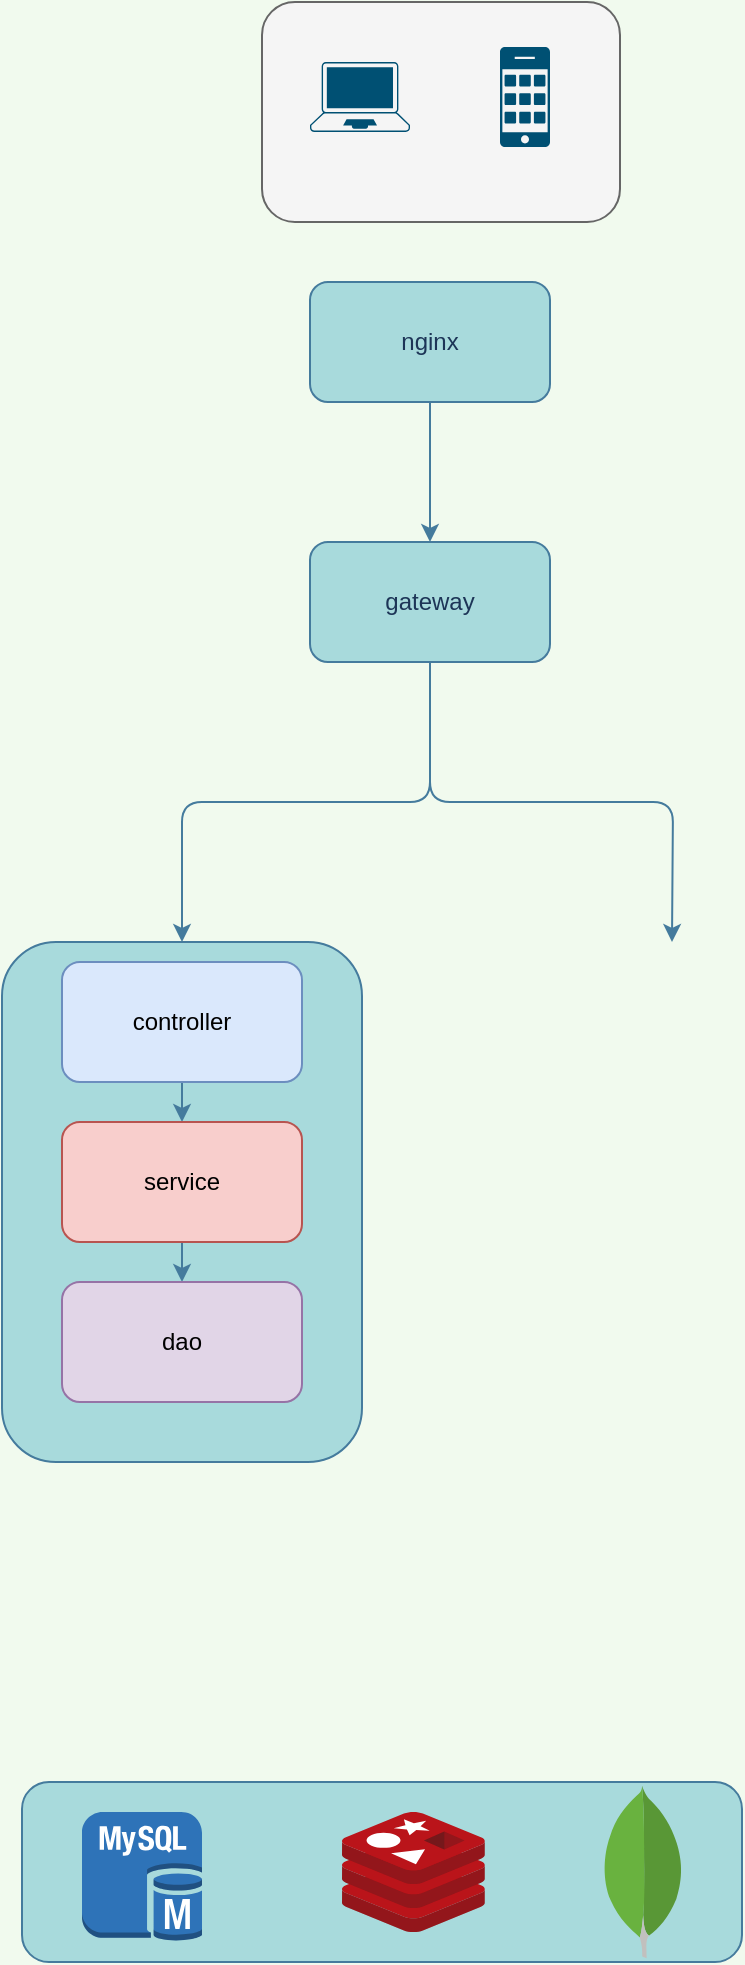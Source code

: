 <mxfile version="14.6.13" type="device"><diagram id="8bg60IfW52tLSRD09N90" name="第 1 页"><mxGraphModel dx="1086" dy="590" grid="1" gridSize="10" guides="1" tooltips="1" connect="1" arrows="1" fold="1" page="1" pageScale="1" pageWidth="827" pageHeight="1169" background="#F1FAEE" math="0" shadow="0"><root><mxCell id="0"/><mxCell id="1" parent="0"/><mxCell id="XBdZJn9jxpGwm8CfpO_j-32" value="" style="rounded=1;whiteSpace=wrap;html=1;sketch=0;fontColor=#333333;strokeColor=#666666;fillColor=#f5f5f5;" vertex="1" parent="1"><mxGeometry x="270" y="10" width="179" height="110" as="geometry"/></mxCell><mxCell id="XBdZJn9jxpGwm8CfpO_j-12" value="" style="rounded=1;whiteSpace=wrap;html=1;sketch=0;fontColor=#1D3557;strokeColor=#457B9D;fillColor=#A8DADC;" vertex="1" parent="1"><mxGeometry x="140" y="480" width="180" height="260" as="geometry"/></mxCell><mxCell id="XBdZJn9jxpGwm8CfpO_j-21" value="" style="rounded=1;whiteSpace=wrap;html=1;sketch=0;fontColor=#1D3557;strokeColor=#457B9D;fillColor=#A8DADC;" vertex="1" parent="1"><mxGeometry x="150" y="900" width="360" height="90" as="geometry"/></mxCell><mxCell id="XBdZJn9jxpGwm8CfpO_j-14" style="edgeStyle=orthogonalEdgeStyle;curved=0;rounded=1;sketch=0;orthogonalLoop=1;jettySize=auto;html=1;exitX=0.5;exitY=1;exitDx=0;exitDy=0;entryX=0.5;entryY=0;entryDx=0;entryDy=0;fontColor=#1D3557;strokeColor=#457B9D;fillColor=#A8DADC;" edge="1" parent="1" source="XBdZJn9jxpGwm8CfpO_j-2" target="XBdZJn9jxpGwm8CfpO_j-12"><mxGeometry relative="1" as="geometry"/></mxCell><mxCell id="XBdZJn9jxpGwm8CfpO_j-15" style="edgeStyle=orthogonalEdgeStyle;curved=0;rounded=1;sketch=0;orthogonalLoop=1;jettySize=auto;html=1;exitX=0.5;exitY=1;exitDx=0;exitDy=0;fontColor=#1D3557;strokeColor=#457B9D;fillColor=#A8DADC;entryX=0.5;entryY=0;entryDx=0;entryDy=0;" edge="1" parent="1" source="XBdZJn9jxpGwm8CfpO_j-2"><mxGeometry relative="1" as="geometry"><mxPoint x="475" y="480" as="targetPoint"/></mxGeometry></mxCell><mxCell id="XBdZJn9jxpGwm8CfpO_j-2" value="gateway" style="rounded=1;whiteSpace=wrap;html=1;sketch=0;fontColor=#1D3557;strokeColor=#457B9D;fillColor=#A8DADC;" vertex="1" parent="1"><mxGeometry x="294" y="280" width="120" height="60" as="geometry"/></mxCell><mxCell id="XBdZJn9jxpGwm8CfpO_j-5" value="" style="points=[[0.13,0.02,0],[0.5,0,0],[0.87,0.02,0],[0.885,0.4,0],[0.985,0.985,0],[0.5,1,0],[0.015,0.985,0],[0.115,0.4,0]];verticalLabelPosition=bottom;html=1;verticalAlign=top;aspect=fixed;align=center;pointerEvents=1;shape=mxgraph.cisco19.laptop;fillColor=#005073;strokeColor=none;rounded=0;sketch=0;fontColor=#1D3557;" vertex="1" parent="1"><mxGeometry x="294" y="40" width="50" height="35" as="geometry"/></mxCell><mxCell id="XBdZJn9jxpGwm8CfpO_j-8" value="" style="points=[[0.015,0.015,0],[0.985,0.015,0],[0.985,0.985,0],[0.015,0.985,0],[0.25,0,0],[0.5,0,0],[0.75,0,0],[1,0.25,0],[1,0.5,0],[1,0.75,0],[0.75,1,0],[0.5,1,0],[0.25,1,0],[0,0.75,0],[0,0.5,0],[0,0.25,0]];verticalLabelPosition=bottom;html=1;verticalAlign=top;aspect=fixed;align=center;pointerEvents=1;shape=mxgraph.cisco19.cell_phone;fillColor=#005073;strokeColor=none;rounded=0;sketch=0;fontColor=#1D3557;" vertex="1" parent="1"><mxGeometry x="389" y="32.5" width="25" height="50" as="geometry"/></mxCell><mxCell id="XBdZJn9jxpGwm8CfpO_j-13" style="edgeStyle=orthogonalEdgeStyle;curved=0;rounded=1;sketch=0;orthogonalLoop=1;jettySize=auto;html=1;exitX=0.5;exitY=1;exitDx=0;exitDy=0;fontColor=#1D3557;strokeColor=#457B9D;fillColor=#A8DADC;" edge="1" parent="1" source="XBdZJn9jxpGwm8CfpO_j-9" target="XBdZJn9jxpGwm8CfpO_j-2"><mxGeometry relative="1" as="geometry"/></mxCell><mxCell id="XBdZJn9jxpGwm8CfpO_j-9" value="nginx" style="rounded=1;whiteSpace=wrap;html=1;sketch=0;fontColor=#1D3557;strokeColor=#457B9D;fillColor=#A8DADC;" vertex="1" parent="1"><mxGeometry x="294" y="150" width="120" height="60" as="geometry"/></mxCell><mxCell id="XBdZJn9jxpGwm8CfpO_j-16" value="" style="outlineConnect=0;dashed=0;verticalLabelPosition=bottom;verticalAlign=top;align=center;html=1;shape=mxgraph.aws3.mysql_db_instance;fillColor=#2E73B8;gradientColor=none;rounded=0;sketch=0;fontColor=#1D3557;strokeColor=#457B9D;" vertex="1" parent="1"><mxGeometry x="180" y="915" width="60" height="64.5" as="geometry"/></mxCell><mxCell id="XBdZJn9jxpGwm8CfpO_j-17" value="" style="aspect=fixed;html=1;points=[];align=center;image;fontSize=12;image=img/lib/mscae/Cache_Redis_Product.svg;rounded=0;sketch=0;fontColor=#000000;strokeColor=#457B9D;fillColor=#A8DADC;" vertex="1" parent="1"><mxGeometry x="310" y="915" width="71.43" height="60" as="geometry"/></mxCell><mxCell id="XBdZJn9jxpGwm8CfpO_j-19" value="" style="dashed=0;outlineConnect=0;html=1;align=center;labelPosition=center;verticalLabelPosition=bottom;verticalAlign=top;shape=mxgraph.weblogos.mongodb;rounded=0;sketch=0;fontColor=#1D3557;strokeColor=#457B9D;fillColor=#A8DADC;" vertex="1" parent="1"><mxGeometry x="440" y="901.9" width="41.2" height="86.2" as="geometry"/></mxCell><mxCell id="XBdZJn9jxpGwm8CfpO_j-30" style="edgeStyle=orthogonalEdgeStyle;curved=0;rounded=1;sketch=0;orthogonalLoop=1;jettySize=auto;html=1;exitX=0.5;exitY=1;exitDx=0;exitDy=0;entryX=0.5;entryY=0;entryDx=0;entryDy=0;fontColor=#1D3557;strokeColor=#457B9D;fillColor=#A8DADC;" edge="1" parent="1" source="XBdZJn9jxpGwm8CfpO_j-22" target="XBdZJn9jxpGwm8CfpO_j-23"><mxGeometry relative="1" as="geometry"/></mxCell><mxCell id="XBdZJn9jxpGwm8CfpO_j-22" value="controller" style="rounded=1;whiteSpace=wrap;html=1;sketch=0;strokeColor=#6c8ebf;fillColor=#dae8fc;" vertex="1" parent="1"><mxGeometry x="170" y="490" width="120" height="60" as="geometry"/></mxCell><mxCell id="XBdZJn9jxpGwm8CfpO_j-31" style="edgeStyle=orthogonalEdgeStyle;curved=0;rounded=1;sketch=0;orthogonalLoop=1;jettySize=auto;html=1;exitX=0.5;exitY=1;exitDx=0;exitDy=0;entryX=0.5;entryY=0;entryDx=0;entryDy=0;fontColor=#1D3557;strokeColor=#457B9D;fillColor=#A8DADC;" edge="1" parent="1" source="XBdZJn9jxpGwm8CfpO_j-23" target="XBdZJn9jxpGwm8CfpO_j-24"><mxGeometry relative="1" as="geometry"/></mxCell><mxCell id="XBdZJn9jxpGwm8CfpO_j-23" value="service" style="rounded=1;whiteSpace=wrap;html=1;sketch=0;strokeColor=#b85450;fillColor=#f8cecc;" vertex="1" parent="1"><mxGeometry x="170" y="570" width="120" height="60" as="geometry"/></mxCell><mxCell id="XBdZJn9jxpGwm8CfpO_j-24" value="dao" style="rounded=1;whiteSpace=wrap;html=1;sketch=0;strokeColor=#9673a6;fillColor=#e1d5e7;" vertex="1" parent="1"><mxGeometry x="170" y="650" width="120" height="60" as="geometry"/></mxCell></root></mxGraphModel></diagram></mxfile>
